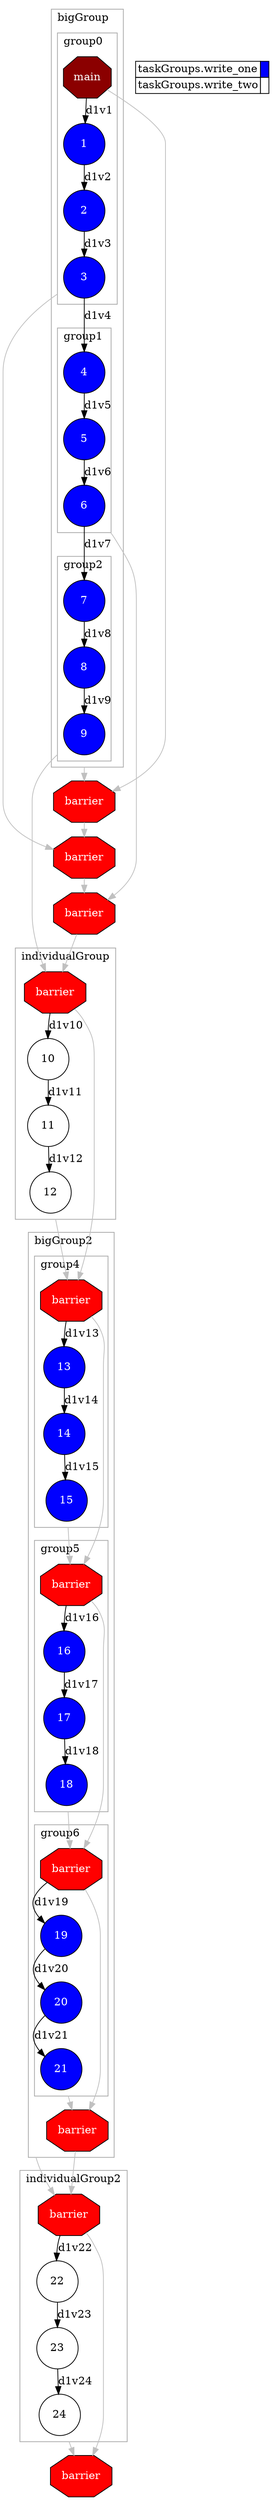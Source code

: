 digraph {
  newrank=true;
  rankdir=TB;
  labeljust="l";
  compound= true;
  subgraph dependence_graph {
    ranksep=0.20;
    node[height=0.75];

Synchro0[label="main", shape=octagon, style=filled fillcolor="#8B0000" fontcolor="#FFFFFF"];
subgraph clusterTasksbigGroup {
shape=rect;
node[height=0.75];
color="#A9A9A9";
label="bigGroup";

subgraph clusterTasksgroup0 {
shape=rect;
node[height=0.75];
color="#A9A9A9";
label="group0";

1[shape=circle, style=filled fillcolor="#0000ff" fontcolor="#ffffff"];
Synchro0 -> 1 [label="d1v1"];
2[shape=circle, style=filled fillcolor="#0000ff" fontcolor="#ffffff"];
1 -> 2 [label="d1v2"];
3[shape=circle, style=filled fillcolor="#0000ff" fontcolor="#ffffff"];
2 -> 3 [label="d1v3"];
}

subgraph clusterTasksgroup1 {
shape=rect;
node[height=0.75];
color="#A9A9A9";
label="group1";

4[shape=circle, style=filled fillcolor="#0000ff" fontcolor="#ffffff"];
3 -> 4 [label="d1v4"];
5[shape=circle, style=filled fillcolor="#0000ff" fontcolor="#ffffff"];
4 -> 5 [label="d1v5"];
6[shape=circle, style=filled fillcolor="#0000ff" fontcolor="#ffffff"];
5 -> 6 [label="d1v6"];
}

subgraph clusterTasksgroup2 {
shape=rect;
node[height=0.75];
color="#A9A9A9";
label="group2";

7[shape=circle, style=filled fillcolor="#0000ff" fontcolor="#ffffff"];
6 -> 7 [label="d1v7"];
8[shape=circle, style=filled fillcolor="#0000ff" fontcolor="#ffffff"];
7 -> 8 [label="d1v8"];
9[shape=circle, style=filled fillcolor="#0000ff" fontcolor="#ffffff"];
8 -> 9 [label="d1v9"];
}

}

Synchro1[label="barrier", shape=octagon, style=filled fillcolor="#ff0000" fontcolor="#FFFFFF"];
Synchro0 -> Synchro1 [color=grey];
9 -> Synchro1 [color=grey][ ltail="clusterTasksbigGroup" ];
Synchro2[label="barrier", shape=octagon, style=filled fillcolor="#ff0000" fontcolor="#FFFFFF"];
Synchro1 -> Synchro2 [color=grey];
3 -> Synchro2 [color=grey][ ltail="clusterTasksgroup0" ];
Synchro3[label="barrier", shape=octagon, style=filled fillcolor="#ff0000" fontcolor="#FFFFFF"];
Synchro2 -> Synchro3 [color=grey];
6 -> Synchro3 [color=grey][ ltail="clusterTasksgroup1" ];
Synchro4[label="barrier", shape=octagon, style=filled fillcolor="#ff0000" fontcolor="#FFFFFF"];
Synchro3 -> Synchro4 [color=grey];
9 -> Synchro4 [color=grey][ ltail="clusterTasksgroup2" ];
subgraph clusterTasksindividualGroup {
shape=rect;
node[height=0.75];
color="#A9A9A9";
label="individualGroup";

10[shape=circle, style=filled fillcolor="#ffffff" fontcolor="#000000"];
Synchro4 -> 10 [label="d1v10"];
11[shape=circle, style=filled fillcolor="#ffffff" fontcolor="#000000"];
10 -> 11 [label="d1v11"];
12[shape=circle, style=filled fillcolor="#ffffff" fontcolor="#000000"];
11 -> 12 [label="d1v12"];
}

Synchro5[label="barrier", shape=octagon, style=filled fillcolor="#ff0000" fontcolor="#FFFFFF"];
Synchro4 -> Synchro5 [color=grey];
12 -> Synchro5 [color=grey][ ltail="clusterTasksindividualGroup" ];
subgraph clusterTasksbigGroup2 {
shape=rect;
node[height=0.75];
color="#A9A9A9";
label="bigGroup2";

subgraph clusterTasksgroup4 {
shape=rect;
node[height=0.75];
color="#A9A9A9";
label="group4";

13[shape=circle, style=filled fillcolor="#0000ff" fontcolor="#ffffff"];
Synchro5 -> 13 [label="d1v13"];
14[shape=circle, style=filled fillcolor="#0000ff" fontcolor="#ffffff"];
13 -> 14 [label="d1v14"];
15[shape=circle, style=filled fillcolor="#0000ff" fontcolor="#ffffff"];
14 -> 15 [label="d1v15"];
}

Synchro6[label="barrier", shape=octagon, style=filled fillcolor="#ff0000" fontcolor="#FFFFFF"];
Synchro5 -> Synchro6 [color=grey];
15 -> Synchro6 [color=grey][ ltail="clusterTasksgroup4" ];
subgraph clusterTasksgroup5 {
shape=rect;
node[height=0.75];
color="#A9A9A9";
label="group5";

16[shape=circle, style=filled fillcolor="#0000ff" fontcolor="#ffffff"];
Synchro6 -> 16 [label="d1v16"];
17[shape=circle, style=filled fillcolor="#0000ff" fontcolor="#ffffff"];
16 -> 17 [label="d1v17"];
18[shape=circle, style=filled fillcolor="#0000ff" fontcolor="#ffffff"];
17 -> 18 [label="d1v18"];
}

Synchro7[label="barrier", shape=octagon, style=filled fillcolor="#ff0000" fontcolor="#FFFFFF"];
Synchro6 -> Synchro7 [color=grey];
18 -> Synchro7 [color=grey][ ltail="clusterTasksgroup5" ];
subgraph clusterTasksgroup6 {
shape=rect;
node[height=0.75];
color="#A9A9A9";
label="group6";

19[shape=circle, style=filled fillcolor="#0000ff" fontcolor="#ffffff"];
Synchro7 -> 19 [label="d1v19"];
20[shape=circle, style=filled fillcolor="#0000ff" fontcolor="#ffffff"];
19 -> 20 [label="d1v20"];
21[shape=circle, style=filled fillcolor="#0000ff" fontcolor="#ffffff"];
20 -> 21 [label="d1v21"];
}

Synchro8[label="barrier", shape=octagon, style=filled fillcolor="#ff0000" fontcolor="#FFFFFF"];
Synchro7 -> Synchro8 [color=grey];
21 -> Synchro8 [color=grey][ ltail="clusterTasksgroup6" ];
}

Synchro9[label="barrier", shape=octagon, style=filled fillcolor="#ff0000" fontcolor="#FFFFFF"];
Synchro8 -> Synchro9 [color=grey];
21 -> Synchro9 [color=grey][ ltail="clusterTasksbigGroup2" ];
subgraph clusterTasksindividualGroup2 {
shape=rect;
node[height=0.75];
color="#A9A9A9";
label="individualGroup2";

22[shape=circle, style=filled fillcolor="#ffffff" fontcolor="#000000"];
Synchro9 -> 22 [label="d1v22"];
23[shape=circle, style=filled fillcolor="#ffffff" fontcolor="#000000"];
22 -> 23 [label="d1v23"];
24[shape=circle, style=filled fillcolor="#ffffff" fontcolor="#000000"];
23 -> 24 [label="d1v24"];
}

Synchro10[label="barrier", shape=octagon, style=filled fillcolor="#ff0000" fontcolor="#FFFFFF"];
Synchro9 -> Synchro10 [color=grey];
24 -> Synchro10 [color=grey][ ltail="clusterTasksindividualGroup2" ];  }
  subgraph legend {
    rank=sink;
    node [shape=plaintext, height=0.75];
    ranksep=0.20;
    label = "Legend";
    key [label=<
      <table border="0" cellpadding="2" cellspacing="0" cellborder="1">
<tr>
<td align="right">taskGroups.write_one</td>
<td bgcolor="#0000ff">&nbsp;</td>
</tr>
<tr>
<td align="right">taskGroups.write_two</td>
<td bgcolor="#ffffff">&nbsp;</td>
</tr>
      </table>
    >]
  }
}
